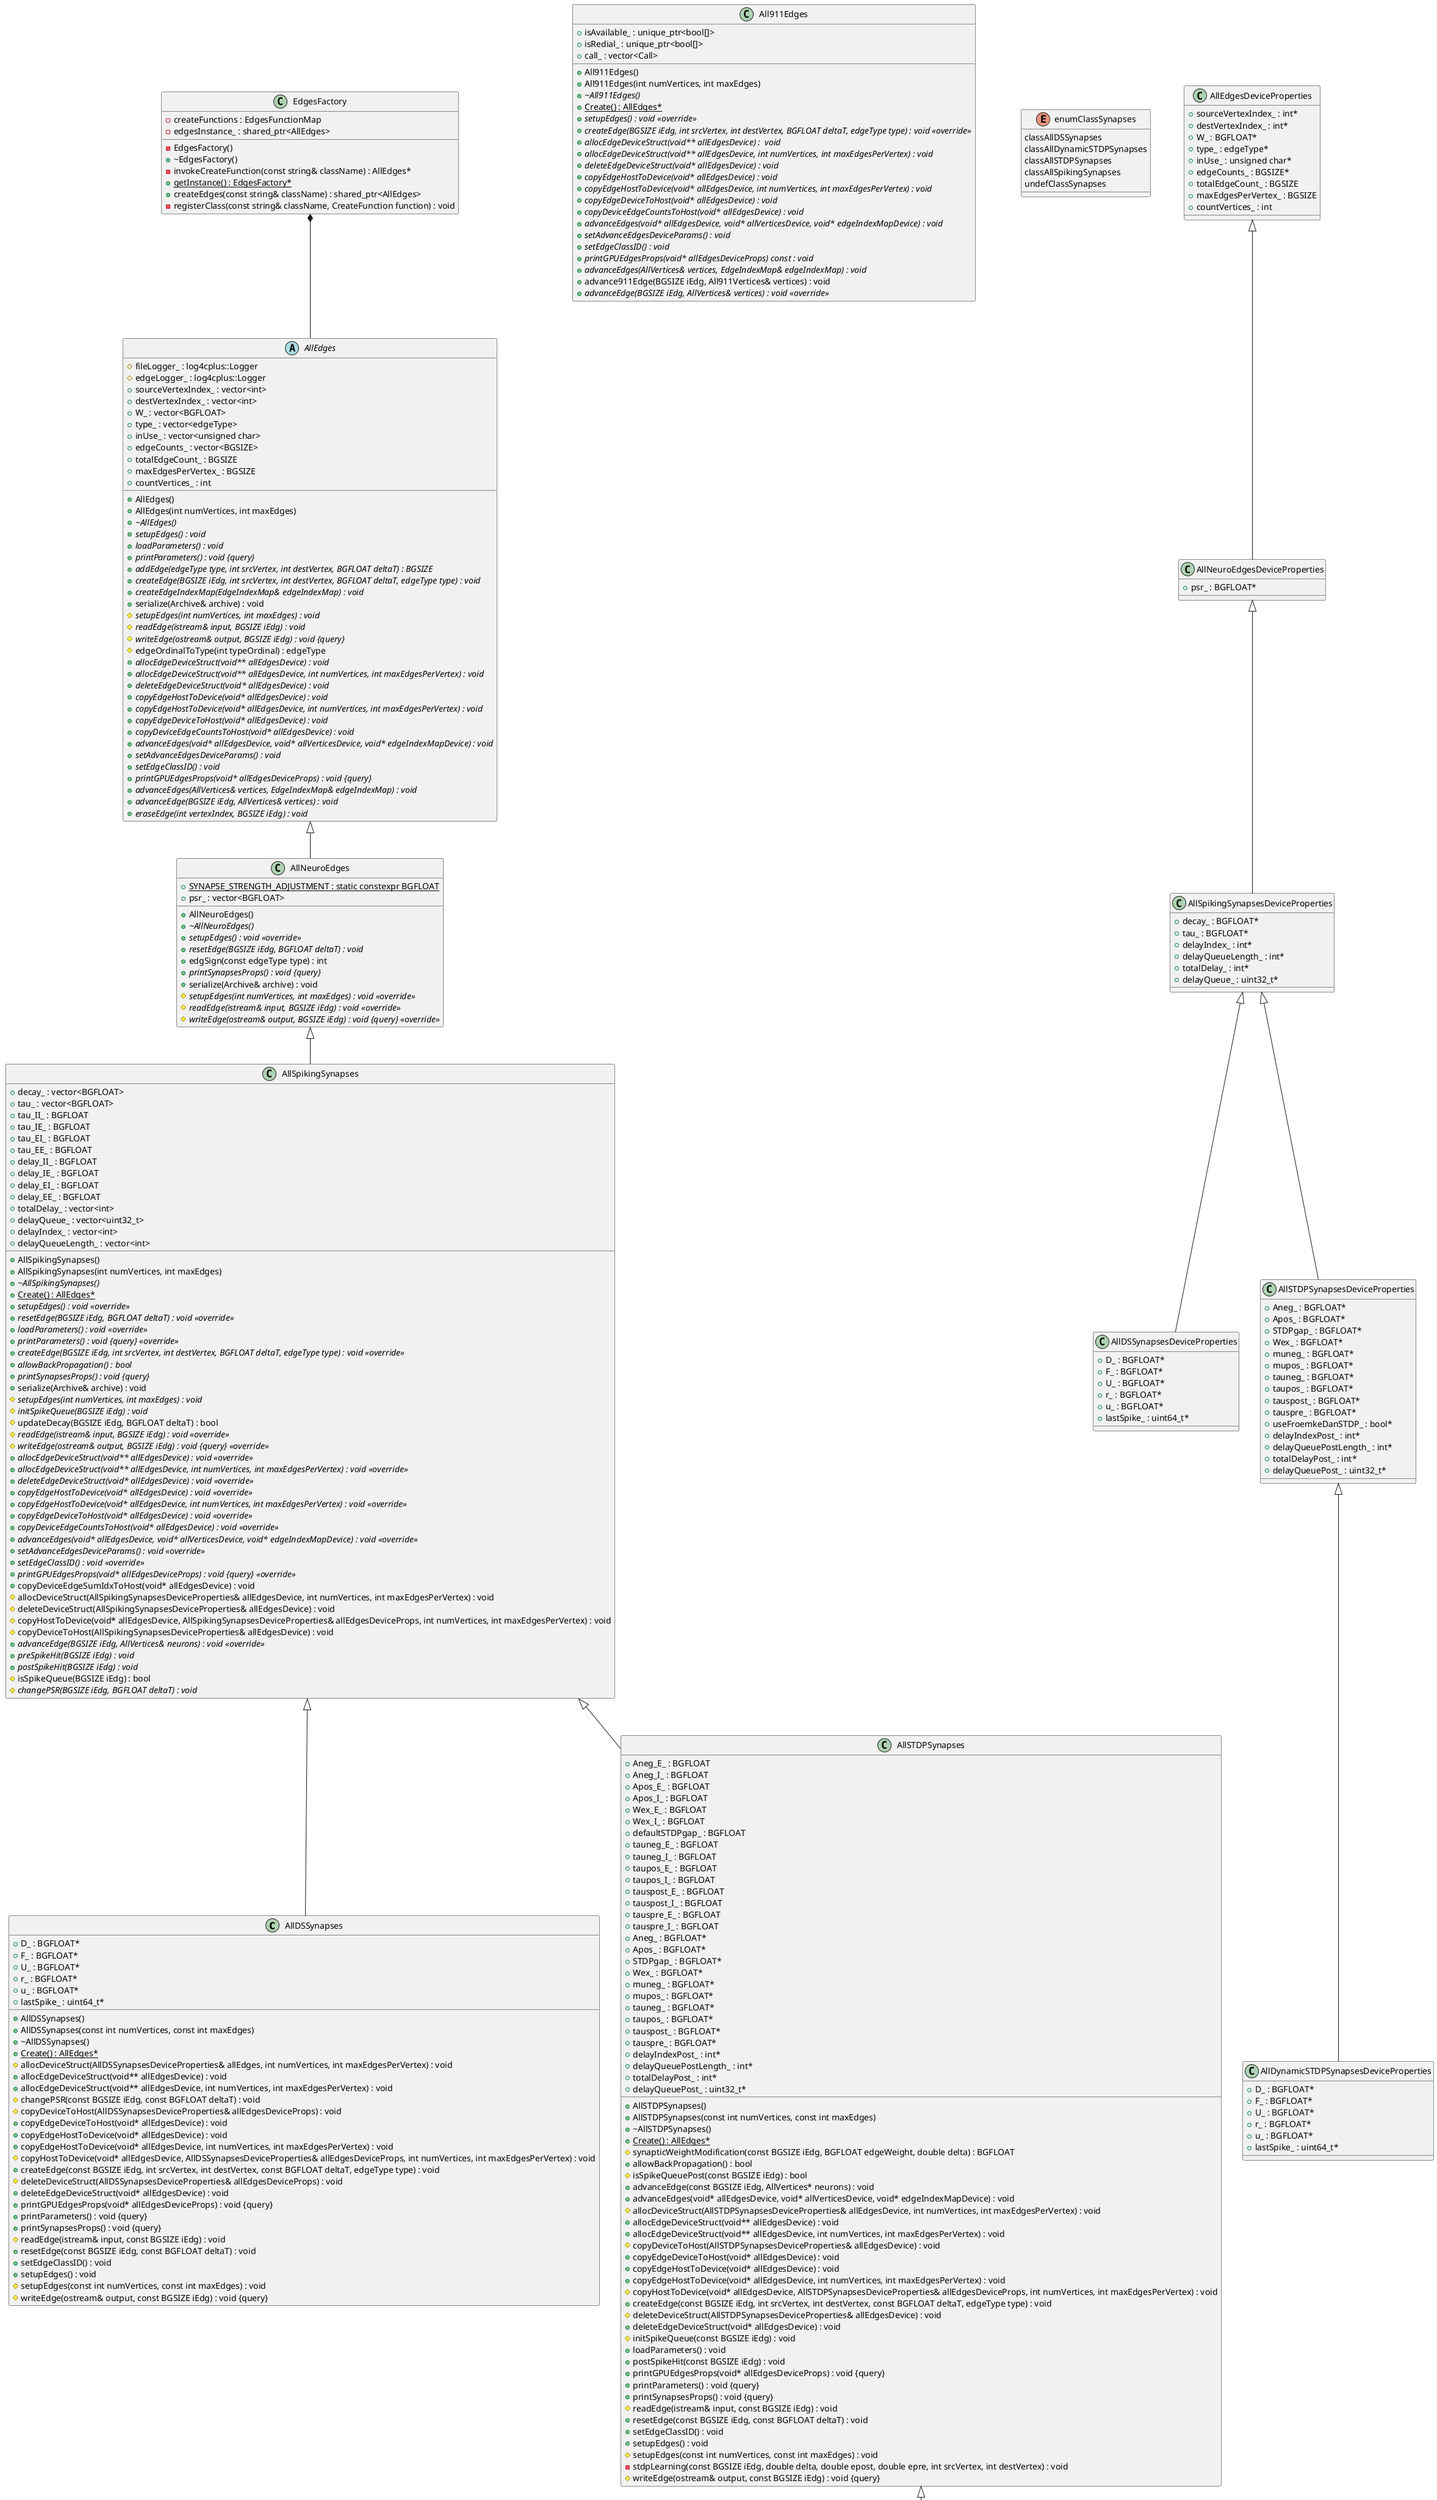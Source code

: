 @startuml EdgesClassDiagram





/' Objects '/

class AllDSSynapses {
	+AllDSSynapses()
	+AllDSSynapses(const int numVertices, const int maxEdges)
	+~AllDSSynapses()
	+{static} Create() : AllEdges*
	+D_ : BGFLOAT*
	+F_ : BGFLOAT*
	+U_ : BGFLOAT*
	+r_ : BGFLOAT*
	+u_ : BGFLOAT*
	+lastSpike_ : uint64_t*
	#allocDeviceStruct(AllDSSynapsesDeviceProperties& allEdges, int numVertices, int maxEdgesPerVertex) : void
	+allocEdgeDeviceStruct(void** allEdgesDevice) : void
	+allocEdgeDeviceStruct(void** allEdgesDevice, int numVertices, int maxEdgesPerVertex) : void
	#changePSR(const BGSIZE iEdg, const BGFLOAT deltaT) : void
	#copyDeviceToHost(AllDSSynapsesDeviceProperties& allEdgesDeviceProps) : void
	+copyEdgeDeviceToHost(void* allEdgesDevice) : void
	+copyEdgeHostToDevice(void* allEdgesDevice) : void
	+copyEdgeHostToDevice(void* allEdgesDevice, int numVertices, int maxEdgesPerVertex) : void
	#copyHostToDevice(void* allEdgesDevice, AllDSSynapsesDeviceProperties& allEdgesDeviceProps, int numVertices, int maxEdgesPerVertex) : void
	+createEdge(const BGSIZE iEdg, int srcVertex, int destVertex, const BGFLOAT deltaT, edgeType type) : void
	#deleteDeviceStruct(AllDSSynapsesDeviceProperties& allEdgesDeviceProps) : void
	+deleteEdgeDeviceStruct(void* allEdgesDevice) : void
	+printGPUEdgesProps(void* allEdgesDeviceProps) : void {query}
	+printParameters() : void {query}
	+printSynapsesProps() : void {query}
	#readEdge(istream& input, const BGSIZE iEdg) : void
	+resetEdge(const BGSIZE iEdg, const BGFLOAT deltaT) : void
	+setEdgeClassID() : void
	+setupEdges() : void
	#setupEdges(const int numVertices, const int maxEdges) : void
	#writeEdge(ostream& output, const BGSIZE iEdg) : void {query}
}


class AllDynamicSTDPSynapses {
	+AllDynamicSTDPSynapses()
	+AllDynamicSTDPSynapses(const int numVertices, const int maxEdges)
	+~AllDynamicSTDPSynapses()
	+{static} Create() : AllEdges*
	+D_ : BGFLOAT*
	+F_ : BGFLOAT*
	+U_ : BGFLOAT*
	+r_ : BGFLOAT*
	+u_ : BGFLOAT*
	+lastSpike_ : uint64_t*
	#allocDeviceStruct(AllDynamicSTDPSynapsesDeviceProperties& allEdges, int numVertices, int maxEdgesPerVertex) : void
	+allocEdgeDeviceStruct(void** allEdgesDevice) : void
	+allocEdgeDeviceStruct(void** allEdgesDevice, int numVertices, int maxEdgesPerVertex) : void
	#changePSR(const BGSIZE iEdg, const BGFLOAT deltaT) : void
	#copyDeviceToHost(AllDynamicSTDPSynapsesDeviceProperties& allEdgesDeviceProps) : void
	+copyEdgeDeviceToHost(void* allEdgesDevice) : void
	+copyEdgeHostToDevice(void* allEdgesDevice) : void
	+copyEdgeHostToDevice(void* allEdgesDevice, int numVertices, int maxEdgesPerVertex) : void
	#copyHostToDevice(void* allEdgesDevice, AllDynamicSTDPSynapsesDeviceProperties& allEdgesDeviceProps, int numVertices, int maxEdgesPerVertex) : void
	+createEdge(const BGSIZE iEdg, int srcVertex, int destVertex, const BGFLOAT deltaT, edgeType type) : void
	#deleteDeviceStruct(AllDynamicSTDPSynapsesDeviceProperties& allEdgesDeviceProps) : void
	+deleteEdgeDeviceStruct(void* allEdgesDevice) : void
	+printGPUEdgesProps(void* allEdgesDeviceProps) : void {query}
	+printParameters() : void {query}
	+printSynapsesProps() : void {query}
	#readEdge(istream& input, const BGSIZE iEdg) : void
	+resetEdge(const BGSIZE iEdg, const BGFLOAT deltaT) : void
	+setEdgeClassID() : void
	+setupEdges() : void
	#setupEdges(const int numVertices, const int maxEdges) : void
	#writeEdge(ostream& output, const BGSIZE iEdg) : void {query}
}


abstract class AllEdges {
	+AllEdges()
	+AllEdges(int numVertices, int maxEdges)
	+{abstract} ~AllEdges()
	+{abstract} setupEdges() : void
	+{abstract} loadParameters() : void
	+{abstract} printParameters() : void {query}
	+{abstract} addEdge(edgeType type, int srcVertex, int destVertex, BGFLOAT deltaT) : BGSIZE
	+{abstract} createEdge(BGSIZE iEdg, int srcVertex, int destVertex, BGFLOAT deltaT, edgeType type) : void
	+{abstract} createEdgeIndexMap(EdgeIndexMap& edgeIndexMap) : void
	+serialize(Archive& archive) : void
	#{abstract} setupEdges(int numVertices, int maxEdges) : void
	#{abstract} readEdge(istream& input, BGSIZE iEdg) : void
	#{abstract} writeEdge(ostream& output, BGSIZE iEdg) : void {query}
	#edgeOrdinalToType(int typeOrdinal) : edgeType
	#fileLogger_ : log4cplus::Logger
	#edgeLogger_ : log4cplus::Logger
	+{abstract} allocEdgeDeviceStruct(void** allEdgesDevice) : void
	+{abstract} allocEdgeDeviceStruct(void** allEdgesDevice, int numVertices, int maxEdgesPerVertex) : void
	+{abstract} deleteEdgeDeviceStruct(void* allEdgesDevice) : void
	+{abstract} copyEdgeHostToDevice(void* allEdgesDevice) : void
	+{abstract} copyEdgeHostToDevice(void* allEdgesDevice, int numVertices, int maxEdgesPerVertex) : void
	+{abstract} copyEdgeDeviceToHost(void* allEdgesDevice) : void
	+{abstract} copyDeviceEdgeCountsToHost(void* allEdgesDevice) : void
	+{abstract} advanceEdges(void* allEdgesDevice, void* allVerticesDevice, void* edgeIndexMapDevice) : void
	+{abstract} setAdvanceEdgesDeviceParams() : void
	+{abstract} setEdgeClassID() : void
	+{abstract} printGPUEdgesProps(void* allEdgesDeviceProps) : void {query}
	+{abstract} advanceEdges(AllVertices& vertices, EdgeIndexMap& edgeIndexMap) : void
	+{abstract} advanceEdge(BGSIZE iEdg, AllVertices& vertices) : void
	+{abstract} eraseEdge(int vertexIndex, BGSIZE iEdg) : void
	+sourceVertexIndex_ : vector<int>
	+destVertexIndex_ : vector<int>
	+W_ : vector<BGFLOAT>
	+type_ : vector<edgeType>
	+inUse_ : vector<unsigned char>
	+edgeCounts_ : vector<BGSIZE>
	+totalEdgeCount_ : BGSIZE
	+maxEdgesPerVertex_ : BGSIZE
	+countVertices_ : int
}


class All911Edges {
  +All911Edges()
  +All911Edges(int numVertices, int maxEdges)
  +{abstract} ~All911Edges()
  +{static} Create() : AllEdges*
  +{abstract} setupEdges() : void <<override>>
  +{abstract} createEdge(BGSIZE iEdg, int srcVertex, int destVertex, BGFLOAT deltaT, edgeType type) : void <<override>>
  +{abstract} allocEdgeDeviceStruct(void** allEdgesDevice) :  void
  +{abstract} allocEdgeDeviceStruct(void** allEdgesDevice, int numVertices, int maxEdgesPerVertex) : void
  +{abstract} deleteEdgeDeviceStruct(void* allEdgesDevice) : void
  +{abstract} copyEdgeHostToDevice(void* allEdgesDevice) : void
  +{abstract} copyEdgeHostToDevice(void* allEdgesDevice, int numVertices, int maxEdgesPerVertex) : void
  +{abstract} copyEdgeDeviceToHost(void* allEdgesDevice) : void
  +{abstract} copyDeviceEdgeCountsToHost(void* allEdgesDevice) : void
  +{abstract} advanceEdges(void* allEdgesDevice, void* allVerticesDevice, void* edgeIndexMapDevice) : void
  +{abstract} setAdvanceEdgesDeviceParams() : void
  +{abstract} setEdgeClassID() : void
  +{abstract} printGPUEdgesProps(void* allEdgesDeviceProps) const : void
  +{abstract} advanceEdges(AllVertices& vertices, EdgeIndexMap& edgeIndexMap) : void
  +advance911Edge(BGSIZE iEdg, All911Vertices& vertices) : void
  +{abstract} advanceEdge(BGSIZE iEdg, AllVertices& vertices) : void <<override>>
  +isAvailable_ : unique_ptr<bool[]>
  +isRedial_ : unique_ptr<bool[]>
  +call_ : vector<Call>
}


class AllNeuroEdges {
	+AllNeuroEdges()
	+{abstract} ~AllNeuroEdges()
	+{abstract} setupEdges() : void <<override>>
	+{abstract} resetEdge(BGSIZE iEdg, BGFLOAT deltaT) : void
	+edgSign(const edgeType type) : int
	+{abstract} printSynapsesProps() : void {query}
	+serialize(Archive& archive) : void
	#{abstract} setupEdges(int numVertices, int maxEdges) : void <<override>>
	#{abstract} readEdge(istream& input, BGSIZE iEdg) : void <<override>>
	#{abstract} writeEdge(ostream& output, BGSIZE iEdg) : void {query} <<override>>
	+{static} SYNAPSE_STRENGTH_ADJUSTMENT : static constexpr BGFLOAT
	+psr_ : vector<BGFLOAT>
}


class AllSTDPSynapses {
	+AllSTDPSynapses()
	+AllSTDPSynapses(const int numVertices, const int maxEdges)
	+~AllSTDPSynapses()
	+{static} Create() : AllEdges*
	+Aneg_E_ : BGFLOAT
	+Aneg_I_ : BGFLOAT
	+Apos_E_ : BGFLOAT
	+Apos_I_ : BGFLOAT
	+Wex_E_ : BGFLOAT
	+Wex_I_ : BGFLOAT
	+defaultSTDPgap_ : BGFLOAT
	#synapticWeightModification(const BGSIZE iEdg, BGFLOAT edgeWeight, double delta) : BGFLOAT
	+tauneg_E_ : BGFLOAT
	+tauneg_I_ : BGFLOAT
	+taupos_E_ : BGFLOAT
	+taupos_I_ : BGFLOAT
	+tauspost_E_ : BGFLOAT
	+tauspost_I_ : BGFLOAT
	+tauspre_E_ : BGFLOAT
	+tauspre_I_ : BGFLOAT
	+Aneg_ : BGFLOAT*
	+Apos_ : BGFLOAT*
	+STDPgap_ : BGFLOAT*
	+Wex_ : BGFLOAT*
	+muneg_ : BGFLOAT*
	+mupos_ : BGFLOAT*
	+tauneg_ : BGFLOAT*
	+taupos_ : BGFLOAT*
	+tauspost_ : BGFLOAT*
	+tauspre_ : BGFLOAT*
	+allowBackPropagation() : bool
	#isSpikeQueuePost(const BGSIZE iEdg) : bool
	+delayIndexPost_ : int*
	+delayQueuePostLength_ : int*
	+totalDelayPost_ : int*
	+delayQueuePost_ : uint32_t*
	+advanceEdge(const BGSIZE iEdg, AllVertices* neurons) : void
	+advanceEdges(void* allEdgesDevice, void* allVerticesDevice, void* edgeIndexMapDevice) : void
	#allocDeviceStruct(AllSTDPSynapsesDeviceProperties& allEdgesDevice, int numVertices, int maxEdgesPerVertex) : void
	+allocEdgeDeviceStruct(void** allEdgesDevice) : void
	+allocEdgeDeviceStruct(void** allEdgesDevice, int numVertices, int maxEdgesPerVertex) : void
	#copyDeviceToHost(AllSTDPSynapsesDeviceProperties& allEdgesDevice) : void
	+copyEdgeDeviceToHost(void* allEdgesDevice) : void
	+copyEdgeHostToDevice(void* allEdgesDevice) : void
	+copyEdgeHostToDevice(void* allEdgesDevice, int numVertices, int maxEdgesPerVertex) : void
	#copyHostToDevice(void* allEdgesDevice, AllSTDPSynapsesDeviceProperties& allEdgesDeviceProps, int numVertices, int maxEdgesPerVertex) : void
	+createEdge(const BGSIZE iEdg, int srcVertex, int destVertex, const BGFLOAT deltaT, edgeType type) : void
	#deleteDeviceStruct(AllSTDPSynapsesDeviceProperties& allEdgesDevice) : void
	+deleteEdgeDeviceStruct(void* allEdgesDevice) : void
	#initSpikeQueue(const BGSIZE iEdg) : void
	+loadParameters() : void
	+postSpikeHit(const BGSIZE iEdg) : void
	+printGPUEdgesProps(void* allEdgesDeviceProps) : void {query}
	+printParameters() : void {query}
	+printSynapsesProps() : void {query}
	#readEdge(istream& input, const BGSIZE iEdg) : void
	+resetEdge(const BGSIZE iEdg, const BGFLOAT deltaT) : void
	+setEdgeClassID() : void
	+setupEdges() : void
	#setupEdges(const int numVertices, const int maxEdges) : void
	-stdpLearning(const BGSIZE iEdg, double delta, double epost, double epre, int srcVertex, int destVertex) : void
	#writeEdge(ostream& output, const BGSIZE iEdg) : void {query}
}


class AllSpikingSynapses {
	+AllSpikingSynapses()
	+AllSpikingSynapses(int numVertices, int maxEdges)
	+{abstract} ~AllSpikingSynapses()
	+{static} Create() : AllEdges*
	+{abstract} setupEdges() : void <<override>>
	+{abstract} resetEdge(BGSIZE iEdg, BGFLOAT deltaT) : void <<override>>
	+{abstract} loadParameters() : void <<override>>
	+{abstract} printParameters() : void {query} <<override>>
	+{abstract} createEdge(BGSIZE iEdg, int srcVertex, int destVertex, BGFLOAT deltaT, edgeType type) : void <<override>>
	+{abstract} allowBackPropagation() : bool
	+{abstract} printSynapsesProps() : void {query}
	+serialize(Archive& archive) : void
	#{abstract} setupEdges(int numVertices, int maxEdges) : void
	#{abstract} initSpikeQueue(BGSIZE iEdg) : void
	#updateDecay(BGSIZE iEdg, BGFLOAT deltaT) : bool
	#{abstract} readEdge(istream& input, BGSIZE iEdg) : void <<override>>
	#{abstract} writeEdge(ostream& output, BGSIZE iEdg) : void {query} <<override>>
	+{abstract} allocEdgeDeviceStruct(void** allEdgesDevice) : void <<override>>
	+{abstract} allocEdgeDeviceStruct(void** allEdgesDevice, int numVertices, int maxEdgesPerVertex) : void <<override>>
	+{abstract} deleteEdgeDeviceStruct(void* allEdgesDevice) : void <<override>>
	+{abstract} copyEdgeHostToDevice(void* allEdgesDevice) : void <<override>>
	+{abstract} copyEdgeHostToDevice(void* allEdgesDevice, int numVertices, int maxEdgesPerVertex) : void <<override>>
	+{abstract} copyEdgeDeviceToHost(void* allEdgesDevice) : void <<override>>
	+{abstract} copyDeviceEdgeCountsToHost(void* allEdgesDevice) : void <<override>>
	+{abstract} advanceEdges(void* allEdgesDevice, void* allVerticesDevice, void* edgeIndexMapDevice) : void <<override>>
	+{abstract} setAdvanceEdgesDeviceParams() : void <<override>>
	+{abstract} setEdgeClassID() : void <<override>>
	+{abstract} printGPUEdgesProps(void* allEdgesDeviceProps) : void {query} <<override>>
	+copyDeviceEdgeSumIdxToHost(void* allEdgesDevice) : void
	#allocDeviceStruct(AllSpikingSynapsesDeviceProperties& allEdgesDevice, int numVertices, int maxEdgesPerVertex) : void
	#deleteDeviceStruct(AllSpikingSynapsesDeviceProperties& allEdgesDevice) : void
	#copyHostToDevice(void* allEdgesDevice, AllSpikingSynapsesDeviceProperties& allEdgesDeviceProps, int numVertices, int maxEdgesPerVertex) : void
	#copyDeviceToHost(AllSpikingSynapsesDeviceProperties& allEdgesDevice) : void
	+{abstract} advanceEdge(BGSIZE iEdg, AllVertices& neurons) : void <<override>>
	+{abstract} preSpikeHit(BGSIZE iEdg) : void
	+{abstract} postSpikeHit(BGSIZE iEdg) : void
	#isSpikeQueue(BGSIZE iEdg) : bool
	#{abstract} changePSR(BGSIZE iEdg, BGFLOAT deltaT) : void
	+decay_ : vector<BGFLOAT>
	+tau_ : vector<BGFLOAT>
	+tau_II_ : BGFLOAT
	+tau_IE_ : BGFLOAT
	+tau_EI_ : BGFLOAT
	+tau_EE_ : BGFLOAT
	+delay_II_ : BGFLOAT
	+delay_IE_ : BGFLOAT
	+delay_EI_ : BGFLOAT
	+delay_EE_ : BGFLOAT
	+totalDelay_ : vector<int>
	+delayQueue_ : vector<uint32_t>
	+delayIndex_ : vector<int>
	+delayQueueLength_ : vector<int>
}


class EdgesFactory {
	-EdgesFactory()
	+~EdgesFactory()
	-invokeCreateFunction(const string& className) : AllEdges*
	+{static} getInstance() : EdgesFactory*
	-createFunctions : EdgesFunctionMap
	+createEdges(const string& className) : shared_ptr<AllEdges>
	-edgesInstance_ : shared_ptr<AllEdges>
	-registerClass(const string& className, CreateFunction function) : void
}


enum enumClassSynapses {
	classAllDSSynapses
	classAllDynamicSTDPSynapses
	classAllSTDPSynapses
	classAllSpikingSynapses
	undefClassSynapses
}


class AllDSSynapsesDeviceProperties {
	+D_ : BGFLOAT*
	+F_ : BGFLOAT*
	+U_ : BGFLOAT*
	+r_ : BGFLOAT*
	+u_ : BGFLOAT*
	+lastSpike_ : uint64_t*
}


class AllDynamicSTDPSynapsesDeviceProperties {
	+D_ : BGFLOAT*
	+F_ : BGFLOAT*
	+U_ : BGFLOAT*
	+r_ : BGFLOAT*
	+u_ : BGFLOAT*
	+lastSpike_ : uint64_t*
}


class AllEdgesDeviceProperties {
  +sourceVertexIndex_ : int*
  +destVertexIndex_ : int*
  +W_ : BGFLOAT*
  +type_ : edgeType*
  +inUse_ : unsigned char*
  +edgeCounts_ : BGSIZE*
  +totalEdgeCount_ : BGSIZE
  +maxEdgesPerVertex_ : BGSIZE
	+countVertices_ : int
}


class AllNeuroEdgesDeviceProperties {
  +psr_ : BGFLOAT*
}


class AllSTDPSynapsesDeviceProperties {
	+Aneg_ : BGFLOAT*
	+Apos_ : BGFLOAT*
	+STDPgap_ : BGFLOAT*
	+Wex_ : BGFLOAT*
	+muneg_ : BGFLOAT*
	+mupos_ : BGFLOAT*
	+tauneg_ : BGFLOAT*
	+taupos_ : BGFLOAT*
	+tauspost_ : BGFLOAT*
	+tauspre_ : BGFLOAT*
	+useFroemkeDanSTDP_ : bool*
	+delayIndexPost_ : int*
	+delayQueuePostLength_ : int*
	+totalDelayPost_ : int*
	+delayQueuePost_ : uint32_t*
}


class AllSpikingSynapsesDeviceProperties {
	+decay_ : BGFLOAT*
	+tau_ : BGFLOAT*
	+delayIndex_ : int*
	+delayQueueLength_ : int*
	+totalDelay_ : int*
	+delayQueue_ : uint32_t*
}





/' Inheritance relationships '/

.AllEdges <|-- .AllNeuroEdges


.AllEdgesDeviceProperties <|-- .AllNeuroEdgesDeviceProperties


.AllNeuroEdgesDeviceProperties <|-- .AllSpikingSynapsesDeviceProperties


.AllNeuroEdges <|-- .AllSpikingSynapses


.AllSTDPSynapses <|-- .AllDynamicSTDPSynapses


.AllSTDPSynapsesDeviceProperties <|-- .AllDynamicSTDPSynapsesDeviceProperties


.AllSpikingSynapses <|-- .AllDSSynapses


.AllSpikingSynapses <|-- .AllSTDPSynapses


.AllSpikingSynapsesDeviceProperties <|-- .AllDSSynapsesDeviceProperties


.AllSpikingSynapsesDeviceProperties <|-- .AllSTDPSynapsesDeviceProperties





/' Aggregation relationships '/

.EdgesFactory *-- .AllEdges






/' Nested objects '/



@enduml
